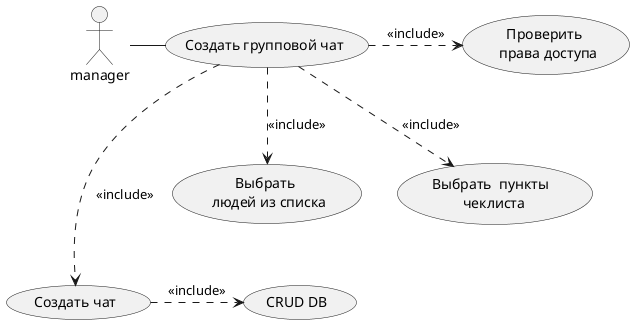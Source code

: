 @startuml
!startsub BASIC
usecase (Создать групповой чат) as UC1_group_chat
usecase (Проверить \n права доступа) as check
usecase (Выбрать \n людей из списка) as select_staff
usecase (Выбрать  пункты \n чеклиста) as select_item
usecase (CRUD DB) as crud_bd
usecase (Создать чат) as create_chat

manager - UC1_group_chat

UC1_group_chat .> check:<<include>>
UC1_group_chat ..> select_staff:<<include>>
UC1_group_chat ..> select_item:<<include>>
UC1_group_chat ...> create_chat:<<include>>
create_chat .> crud_bd:<<include>>
!endsub

@enduml